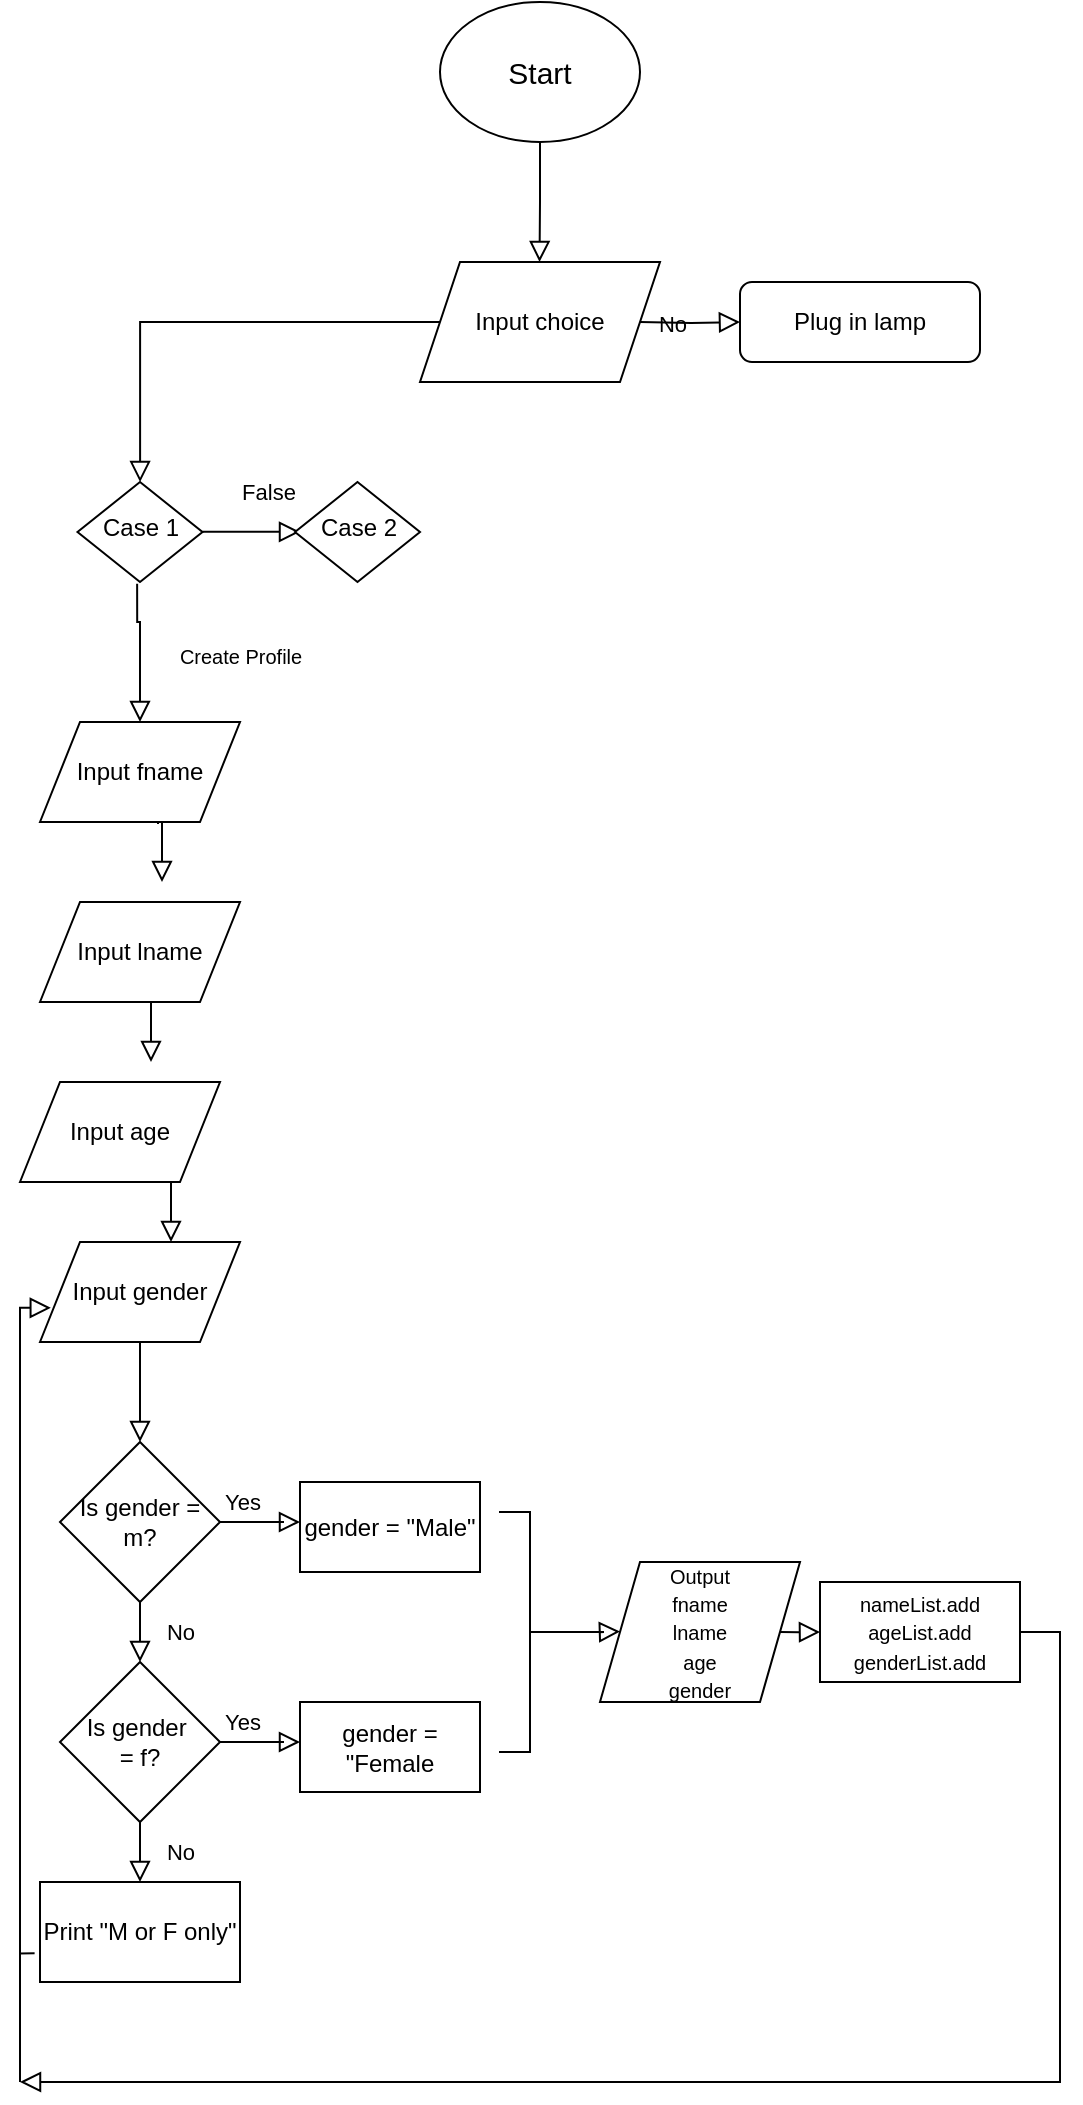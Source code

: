 <mxfile version="25.0.1">
  <diagram id="C5RBs43oDa-KdzZeNtuy" name="Page-1">
    <mxGraphModel dx="1001" dy="733" grid="1" gridSize="10" guides="1" tooltips="1" connect="1" arrows="1" fold="1" page="1" pageScale="1" pageWidth="827" pageHeight="1169" math="0" shadow="0">
      <root>
        <mxCell id="WIyWlLk6GJQsqaUBKTNV-0" />
        <mxCell id="WIyWlLk6GJQsqaUBKTNV-1" parent="WIyWlLk6GJQsqaUBKTNV-0" />
        <mxCell id="WIyWlLk6GJQsqaUBKTNV-2" value="" style="rounded=0;html=1;jettySize=auto;orthogonalLoop=1;fontSize=11;endArrow=block;endFill=0;endSize=8;strokeWidth=1;shadow=0;labelBackgroundColor=none;edgeStyle=orthogonalEdgeStyle;exitX=0.5;exitY=1;exitDx=0;exitDy=0;" parent="WIyWlLk6GJQsqaUBKTNV-1" source="nmM_pcnVhzWw3TYfgnPR-0" edge="1">
          <mxGeometry relative="1" as="geometry">
            <mxPoint x="369.77" y="80" as="sourcePoint" />
            <mxPoint x="369.77" y="130" as="targetPoint" />
          </mxGeometry>
        </mxCell>
        <mxCell id="WIyWlLk6GJQsqaUBKTNV-4" value="" style="rounded=0;html=1;jettySize=auto;orthogonalLoop=1;fontSize=11;endArrow=block;endFill=0;endSize=8;strokeWidth=1;shadow=0;labelBackgroundColor=none;edgeStyle=orthogonalEdgeStyle;" parent="WIyWlLk6GJQsqaUBKTNV-1" source="nmM_pcnVhzWw3TYfgnPR-1" target="WIyWlLk6GJQsqaUBKTNV-10" edge="1">
          <mxGeometry y="20" relative="1" as="geometry">
            <mxPoint as="offset" />
            <mxPoint x="370" y="200.0" as="sourcePoint" />
          </mxGeometry>
        </mxCell>
        <mxCell id="WIyWlLk6GJQsqaUBKTNV-5" value="No" style="edgeStyle=orthogonalEdgeStyle;rounded=0;html=1;jettySize=auto;orthogonalLoop=1;fontSize=11;endArrow=block;endFill=0;endSize=8;strokeWidth=1;shadow=0;labelBackgroundColor=none;" parent="WIyWlLk6GJQsqaUBKTNV-1" target="WIyWlLk6GJQsqaUBKTNV-7" edge="1">
          <mxGeometry y="10" relative="1" as="geometry">
            <mxPoint as="offset" />
            <mxPoint x="420" y="160" as="sourcePoint" />
          </mxGeometry>
        </mxCell>
        <mxCell id="WIyWlLk6GJQsqaUBKTNV-7" value="Plug in lamp" style="rounded=1;whiteSpace=wrap;html=1;fontSize=12;glass=0;strokeWidth=1;shadow=0;" parent="WIyWlLk6GJQsqaUBKTNV-1" vertex="1">
          <mxGeometry x="470" y="140" width="120" height="40" as="geometry" />
        </mxCell>
        <mxCell id="WIyWlLk6GJQsqaUBKTNV-8" value="False" style="rounded=0;html=1;jettySize=auto;orthogonalLoop=1;fontSize=11;endArrow=block;endFill=0;endSize=8;strokeWidth=1;shadow=0;labelBackgroundColor=none;edgeStyle=orthogonalEdgeStyle;" parent="WIyWlLk6GJQsqaUBKTNV-1" edge="1">
          <mxGeometry x="0.333" y="20" relative="1" as="geometry">
            <mxPoint as="offset" />
            <mxPoint x="201.25" y="264.86" as="sourcePoint" />
            <mxPoint x="250" y="264.86" as="targetPoint" />
            <Array as="points">
              <mxPoint x="250" y="264.86" />
            </Array>
          </mxGeometry>
        </mxCell>
        <mxCell id="WIyWlLk6GJQsqaUBKTNV-10" value="Case 1" style="rhombus;whiteSpace=wrap;html=1;shadow=0;fontFamily=Helvetica;fontSize=12;align=center;strokeWidth=1;spacing=6;spacingTop=-4;" parent="WIyWlLk6GJQsqaUBKTNV-1" vertex="1">
          <mxGeometry x="138.75" y="240" width="62.5" height="50" as="geometry" />
        </mxCell>
        <mxCell id="nmM_pcnVhzWw3TYfgnPR-0" value="&lt;font style=&quot;font-size: 15px;&quot;&gt;Start&lt;/font&gt;" style="ellipse;whiteSpace=wrap;html=1;" vertex="1" parent="WIyWlLk6GJQsqaUBKTNV-1">
          <mxGeometry x="320" width="100" height="70" as="geometry" />
        </mxCell>
        <mxCell id="nmM_pcnVhzWw3TYfgnPR-1" value="Input choice" style="shape=parallelogram;perimeter=parallelogramPerimeter;whiteSpace=wrap;html=1;fixedSize=1;" vertex="1" parent="WIyWlLk6GJQsqaUBKTNV-1">
          <mxGeometry x="310" y="130" width="120" height="60" as="geometry" />
        </mxCell>
        <mxCell id="nmM_pcnVhzWw3TYfgnPR-4" value="Input fname" style="shape=parallelogram;perimeter=parallelogramPerimeter;whiteSpace=wrap;html=1;fixedSize=1;" vertex="1" parent="WIyWlLk6GJQsqaUBKTNV-1">
          <mxGeometry x="120" y="360" width="100" height="50" as="geometry" />
        </mxCell>
        <mxCell id="nmM_pcnVhzWw3TYfgnPR-9" value="&lt;font style=&quot;font-size: 10px;&quot;&gt;Create Profile&lt;/font&gt;" style="rounded=0;html=1;jettySize=auto;orthogonalLoop=1;fontSize=11;endArrow=block;endFill=0;endSize=8;strokeWidth=1;shadow=0;labelBackgroundColor=none;edgeStyle=orthogonalEdgeStyle;exitX=0.477;exitY=1.017;exitDx=0;exitDy=0;exitPerimeter=0;entryX=0.5;entryY=0;entryDx=0;entryDy=0;" edge="1" parent="WIyWlLk6GJQsqaUBKTNV-1" source="WIyWlLk6GJQsqaUBKTNV-10" target="nmM_pcnVhzWw3TYfgnPR-4">
          <mxGeometry x="0.084" y="50" relative="1" as="geometry">
            <mxPoint as="offset" />
            <mxPoint x="140" y="330" as="sourcePoint" />
            <mxPoint x="260" y="330" as="targetPoint" />
            <Array as="points">
              <mxPoint x="169" y="310" />
              <mxPoint x="170" y="310" />
            </Array>
          </mxGeometry>
        </mxCell>
        <mxCell id="nmM_pcnVhzWw3TYfgnPR-10" value="Input lname" style="shape=parallelogram;perimeter=parallelogramPerimeter;whiteSpace=wrap;html=1;fixedSize=1;" vertex="1" parent="WIyWlLk6GJQsqaUBKTNV-1">
          <mxGeometry x="120" y="450" width="100" height="50" as="geometry" />
        </mxCell>
        <mxCell id="nmM_pcnVhzWw3TYfgnPR-11" value="Input age" style="shape=parallelogram;perimeter=parallelogramPerimeter;whiteSpace=wrap;html=1;fixedSize=1;" vertex="1" parent="WIyWlLk6GJQsqaUBKTNV-1">
          <mxGeometry x="110" y="540" width="100" height="50" as="geometry" />
        </mxCell>
        <mxCell id="nmM_pcnVhzWw3TYfgnPR-13" value="" style="rounded=0;html=1;jettySize=auto;orthogonalLoop=1;fontSize=11;endArrow=block;endFill=0;endSize=8;strokeWidth=1;shadow=0;labelBackgroundColor=none;edgeStyle=orthogonalEdgeStyle;exitX=0.477;exitY=1.017;exitDx=0;exitDy=0;exitPerimeter=0;" edge="1" parent="WIyWlLk6GJQsqaUBKTNV-1">
          <mxGeometry x="0.084" y="50" relative="1" as="geometry">
            <mxPoint as="offset" />
            <mxPoint x="179" y="411" as="sourcePoint" />
            <mxPoint x="181" y="440" as="targetPoint" />
            <Array as="points">
              <mxPoint x="179" y="410" />
              <mxPoint x="181" y="410" />
            </Array>
          </mxGeometry>
        </mxCell>
        <mxCell id="nmM_pcnVhzWw3TYfgnPR-14" value="" style="rounded=0;html=1;jettySize=auto;orthogonalLoop=1;fontSize=11;endArrow=block;endFill=0;endSize=8;strokeWidth=1;shadow=0;labelBackgroundColor=none;edgeStyle=orthogonalEdgeStyle;exitX=0.5;exitY=1;exitDx=0;exitDy=0;entryX=0.5;entryY=0;entryDx=0;entryDy=0;" edge="1" parent="WIyWlLk6GJQsqaUBKTNV-1">
          <mxGeometry x="0.084" y="50" relative="1" as="geometry">
            <mxPoint as="offset" />
            <mxPoint x="164.5" y="500" as="sourcePoint" />
            <mxPoint x="175.5" y="530" as="targetPoint" />
            <Array as="points">
              <mxPoint x="175.5" y="500" />
            </Array>
          </mxGeometry>
        </mxCell>
        <mxCell id="nmM_pcnVhzWw3TYfgnPR-15" value="Input gender" style="shape=parallelogram;perimeter=parallelogramPerimeter;whiteSpace=wrap;html=1;fixedSize=1;" vertex="1" parent="WIyWlLk6GJQsqaUBKTNV-1">
          <mxGeometry x="120" y="620" width="100" height="50" as="geometry" />
        </mxCell>
        <mxCell id="nmM_pcnVhzWw3TYfgnPR-16" value="" style="rounded=0;html=1;jettySize=auto;orthogonalLoop=1;fontSize=11;endArrow=block;endFill=0;endSize=8;strokeWidth=1;shadow=0;labelBackgroundColor=none;edgeStyle=orthogonalEdgeStyle;exitX=0.5;exitY=1;exitDx=0;exitDy=0;entryX=0.5;entryY=0;entryDx=0;entryDy=0;" edge="1" parent="WIyWlLk6GJQsqaUBKTNV-1">
          <mxGeometry x="0.084" y="50" relative="1" as="geometry">
            <mxPoint as="offset" />
            <mxPoint x="174.5" y="590" as="sourcePoint" />
            <mxPoint x="185.5" y="620" as="targetPoint" />
            <Array as="points">
              <mxPoint x="185.5" y="590" />
            </Array>
          </mxGeometry>
        </mxCell>
        <mxCell id="nmM_pcnVhzWw3TYfgnPR-19" value="Is gender = m?" style="rhombus;whiteSpace=wrap;html=1;" vertex="1" parent="WIyWlLk6GJQsqaUBKTNV-1">
          <mxGeometry x="130" y="720" width="80" height="80" as="geometry" />
        </mxCell>
        <mxCell id="nmM_pcnVhzWw3TYfgnPR-24" value="" style="rounded=0;html=1;jettySize=auto;orthogonalLoop=1;fontSize=11;endArrow=block;endFill=0;endSize=8;strokeWidth=1;shadow=0;labelBackgroundColor=none;edgeStyle=orthogonalEdgeStyle;exitX=0.5;exitY=1;exitDx=0;exitDy=0;entryX=0.5;entryY=0;entryDx=0;entryDy=0;" edge="1" parent="WIyWlLk6GJQsqaUBKTNV-1" source="nmM_pcnVhzWw3TYfgnPR-15" target="nmM_pcnVhzWw3TYfgnPR-19">
          <mxGeometry x="0.084" y="50" relative="1" as="geometry">
            <mxPoint as="offset" />
            <mxPoint x="184.5" y="670.0" as="sourcePoint" />
            <mxPoint x="175.5" y="710" as="targetPoint" />
            <Array as="points">
              <mxPoint x="170" y="700" />
              <mxPoint x="170" y="700" />
            </Array>
          </mxGeometry>
        </mxCell>
        <mxCell id="nmM_pcnVhzWw3TYfgnPR-26" value="Yes" style="rounded=0;html=1;jettySize=auto;orthogonalLoop=1;fontSize=11;endArrow=block;endFill=0;endSize=8;strokeWidth=1;shadow=0;labelBackgroundColor=none;edgeStyle=orthogonalEdgeStyle;exitX=1;exitY=0.5;exitDx=0;exitDy=0;" edge="1" parent="WIyWlLk6GJQsqaUBKTNV-1" source="nmM_pcnVhzWw3TYfgnPR-19">
          <mxGeometry x="-0.444" y="10" relative="1" as="geometry">
            <mxPoint as="offset" />
            <mxPoint x="240" y="761" as="sourcePoint" />
            <mxPoint x="250" y="760" as="targetPoint" />
            <Array as="points">
              <mxPoint x="242" y="760" />
            </Array>
          </mxGeometry>
        </mxCell>
        <mxCell id="nmM_pcnVhzWw3TYfgnPR-27" value="No" style="rounded=0;html=1;jettySize=auto;orthogonalLoop=1;fontSize=11;endArrow=block;endFill=0;endSize=8;strokeWidth=1;shadow=0;labelBackgroundColor=none;edgeStyle=orthogonalEdgeStyle;exitX=0.5;exitY=1;exitDx=0;exitDy=0;" edge="1" parent="WIyWlLk6GJQsqaUBKTNV-1" source="nmM_pcnVhzWw3TYfgnPR-19">
          <mxGeometry y="20" relative="1" as="geometry">
            <mxPoint as="offset" />
            <mxPoint x="169" y="811" as="sourcePoint" />
            <mxPoint x="170" y="830" as="targetPoint" />
            <Array as="points">
              <mxPoint x="170" y="820" />
              <mxPoint x="170" y="820" />
            </Array>
          </mxGeometry>
        </mxCell>
        <mxCell id="nmM_pcnVhzWw3TYfgnPR-34" value="Is gender&amp;nbsp;&lt;div&gt;= f?&lt;/div&gt;" style="rhombus;whiteSpace=wrap;html=1;" vertex="1" parent="WIyWlLk6GJQsqaUBKTNV-1">
          <mxGeometry x="130" y="830" width="80" height="80" as="geometry" />
        </mxCell>
        <mxCell id="nmM_pcnVhzWw3TYfgnPR-35" value="Yes" style="rounded=0;html=1;jettySize=auto;orthogonalLoop=1;fontSize=11;endArrow=block;endFill=0;endSize=8;strokeWidth=1;shadow=0;labelBackgroundColor=none;edgeStyle=orthogonalEdgeStyle;exitX=1;exitY=0.5;exitDx=0;exitDy=0;" edge="1" parent="WIyWlLk6GJQsqaUBKTNV-1" source="nmM_pcnVhzWw3TYfgnPR-34">
          <mxGeometry x="-0.444" y="10" relative="1" as="geometry">
            <mxPoint as="offset" />
            <mxPoint x="240" y="871" as="sourcePoint" />
            <mxPoint x="250" y="870" as="targetPoint" />
            <Array as="points">
              <mxPoint x="242" y="870" />
            </Array>
          </mxGeometry>
        </mxCell>
        <mxCell id="nmM_pcnVhzWw3TYfgnPR-36" value="No" style="rounded=0;html=1;jettySize=auto;orthogonalLoop=1;fontSize=11;endArrow=block;endFill=0;endSize=8;strokeWidth=1;shadow=0;labelBackgroundColor=none;edgeStyle=orthogonalEdgeStyle;exitX=0.5;exitY=1;exitDx=0;exitDy=0;" edge="1" parent="WIyWlLk6GJQsqaUBKTNV-1" source="nmM_pcnVhzWw3TYfgnPR-34">
          <mxGeometry y="20" relative="1" as="geometry">
            <mxPoint as="offset" />
            <mxPoint x="169" y="921" as="sourcePoint" />
            <mxPoint x="170" y="940" as="targetPoint" />
            <Array as="points">
              <mxPoint x="170" y="930" />
              <mxPoint x="170" y="930" />
            </Array>
          </mxGeometry>
        </mxCell>
        <mxCell id="nmM_pcnVhzWw3TYfgnPR-37" value="Print &quot;M or F only&quot;" style="rounded=0;whiteSpace=wrap;html=1;" vertex="1" parent="WIyWlLk6GJQsqaUBKTNV-1">
          <mxGeometry x="120" y="940" width="100" height="50" as="geometry" />
        </mxCell>
        <mxCell id="nmM_pcnVhzWw3TYfgnPR-38" value="" style="rounded=0;html=1;jettySize=auto;orthogonalLoop=1;fontSize=11;endArrow=block;endFill=0;endSize=8;strokeWidth=1;shadow=0;labelBackgroundColor=none;edgeStyle=orthogonalEdgeStyle;exitX=-0.027;exitY=0.713;exitDx=0;exitDy=0;entryX=0.054;entryY=0.658;entryDx=0;entryDy=0;exitPerimeter=0;entryPerimeter=0;" edge="1" parent="WIyWlLk6GJQsqaUBKTNV-1" source="nmM_pcnVhzWw3TYfgnPR-37" target="nmM_pcnVhzWw3TYfgnPR-15">
          <mxGeometry x="0.085" y="50" relative="1" as="geometry">
            <mxPoint as="offset" />
            <mxPoint x="110" y="977.5" as="sourcePoint" />
            <mxPoint x="120" y="652.5" as="targetPoint" />
            <Array as="points">
              <mxPoint x="110" y="976" />
              <mxPoint x="110" y="653" />
            </Array>
          </mxGeometry>
        </mxCell>
        <mxCell id="nmM_pcnVhzWw3TYfgnPR-39" value="gender = &quot;Male&quot;" style="rounded=0;whiteSpace=wrap;html=1;" vertex="1" parent="WIyWlLk6GJQsqaUBKTNV-1">
          <mxGeometry x="250" y="740" width="90" height="45" as="geometry" />
        </mxCell>
        <mxCell id="nmM_pcnVhzWw3TYfgnPR-40" value="gender = &quot;Female" style="rounded=0;whiteSpace=wrap;html=1;" vertex="1" parent="WIyWlLk6GJQsqaUBKTNV-1">
          <mxGeometry x="250" y="850" width="90" height="45" as="geometry" />
        </mxCell>
        <mxCell id="nmM_pcnVhzWw3TYfgnPR-45" value="" style="shape=partialRectangle;whiteSpace=wrap;html=1;bottom=1;right=1;left=1;top=0;fillColor=none;routingCenterX=-0.5;rotation=-90;" vertex="1" parent="WIyWlLk6GJQsqaUBKTNV-1">
          <mxGeometry x="297.5" y="807.5" width="120" height="15" as="geometry" />
        </mxCell>
        <mxCell id="nmM_pcnVhzWw3TYfgnPR-46" value="" style="rounded=0;html=1;jettySize=auto;orthogonalLoop=1;fontSize=11;endArrow=block;endFill=0;endSize=8;strokeWidth=1;shadow=0;labelBackgroundColor=none;edgeStyle=orthogonalEdgeStyle;exitX=0.5;exitY=1;exitDx=0;exitDy=0;" edge="1" parent="WIyWlLk6GJQsqaUBKTNV-1" source="nmM_pcnVhzWw3TYfgnPR-45">
          <mxGeometry x="-0.444" y="10" relative="1" as="geometry">
            <mxPoint as="offset" />
            <mxPoint x="370" y="814.76" as="sourcePoint" />
            <mxPoint x="410" y="814.76" as="targetPoint" />
            <Array as="points">
              <mxPoint x="402" y="815" />
            </Array>
          </mxGeometry>
        </mxCell>
        <mxCell id="nmM_pcnVhzWw3TYfgnPR-48" value="&lt;font style=&quot;font-size: 10px;&quot;&gt;Output&lt;/font&gt;&lt;div&gt;&lt;font style=&quot;font-size: 10px;&quot;&gt;fname&lt;/font&gt;&lt;/div&gt;&lt;div&gt;&lt;font style=&quot;font-size: 10px;&quot;&gt;lname&lt;/font&gt;&lt;/div&gt;&lt;div&gt;&lt;font style=&quot;font-size: 10px;&quot;&gt;age&lt;/font&gt;&lt;/div&gt;&lt;div&gt;&lt;font style=&quot;font-size: 10px;&quot;&gt;gender&lt;/font&gt;&lt;/div&gt;" style="shape=parallelogram;perimeter=parallelogramPerimeter;whiteSpace=wrap;html=1;fixedSize=1;" vertex="1" parent="WIyWlLk6GJQsqaUBKTNV-1">
          <mxGeometry x="400" y="780" width="100" height="70" as="geometry" />
        </mxCell>
        <mxCell id="nmM_pcnVhzWw3TYfgnPR-49" value="&lt;font style=&quot;font-size: 10px;&quot;&gt;nameList.add&lt;/font&gt;&lt;div&gt;&lt;font style=&quot;font-size: 10px;&quot;&gt;ageList.add&lt;/font&gt;&lt;/div&gt;&lt;div&gt;&lt;font style=&quot;font-size: 10px;&quot;&gt;genderList.add&lt;/font&gt;&lt;/div&gt;" style="rounded=0;whiteSpace=wrap;html=1;" vertex="1" parent="WIyWlLk6GJQsqaUBKTNV-1">
          <mxGeometry x="510" y="790" width="100" height="50" as="geometry" />
        </mxCell>
        <mxCell id="nmM_pcnVhzWw3TYfgnPR-50" value="" style="rounded=0;html=1;jettySize=auto;orthogonalLoop=1;fontSize=11;endArrow=block;endFill=0;endSize=8;strokeWidth=1;shadow=0;labelBackgroundColor=none;edgeStyle=orthogonalEdgeStyle;exitX=0.5;exitY=1;exitDx=0;exitDy=0;" edge="1" parent="WIyWlLk6GJQsqaUBKTNV-1">
          <mxGeometry x="-0.444" y="10" relative="1" as="geometry">
            <mxPoint as="offset" />
            <mxPoint x="490" y="815.05" as="sourcePoint" />
            <mxPoint x="510" y="815" as="targetPoint" />
            <Array as="points">
              <mxPoint x="500" y="815" />
            </Array>
          </mxGeometry>
        </mxCell>
        <mxCell id="nmM_pcnVhzWw3TYfgnPR-51" value="" style="rounded=0;html=1;jettySize=auto;orthogonalLoop=1;fontSize=11;endArrow=block;endFill=0;endSize=8;strokeWidth=1;shadow=0;labelBackgroundColor=none;edgeStyle=orthogonalEdgeStyle;exitX=1;exitY=0.5;exitDx=0;exitDy=0;" edge="1" parent="WIyWlLk6GJQsqaUBKTNV-1" source="nmM_pcnVhzWw3TYfgnPR-49">
          <mxGeometry x="0.085" y="50" relative="1" as="geometry">
            <mxPoint as="offset" />
            <mxPoint x="728" y="990" as="sourcePoint" />
            <mxPoint x="110" y="1040" as="targetPoint" />
            <Array as="points">
              <mxPoint x="630" y="815" />
              <mxPoint x="630" y="1040" />
            </Array>
          </mxGeometry>
        </mxCell>
        <mxCell id="nmM_pcnVhzWw3TYfgnPR-52" value="" style="endArrow=none;html=1;rounded=0;" edge="1" parent="WIyWlLk6GJQsqaUBKTNV-1">
          <mxGeometry width="50" height="50" relative="1" as="geometry">
            <mxPoint x="110" y="970" as="sourcePoint" />
            <mxPoint x="110" y="1040" as="targetPoint" />
            <Array as="points">
              <mxPoint x="110" y="1010" />
              <mxPoint x="110" y="1030" />
            </Array>
          </mxGeometry>
        </mxCell>
        <mxCell id="nmM_pcnVhzWw3TYfgnPR-53" value="Case 2" style="rhombus;whiteSpace=wrap;html=1;shadow=0;fontFamily=Helvetica;fontSize=12;align=center;strokeWidth=1;spacing=6;spacingTop=-4;" vertex="1" parent="WIyWlLk6GJQsqaUBKTNV-1">
          <mxGeometry x="247.5" y="240" width="62.5" height="50" as="geometry" />
        </mxCell>
      </root>
    </mxGraphModel>
  </diagram>
</mxfile>
